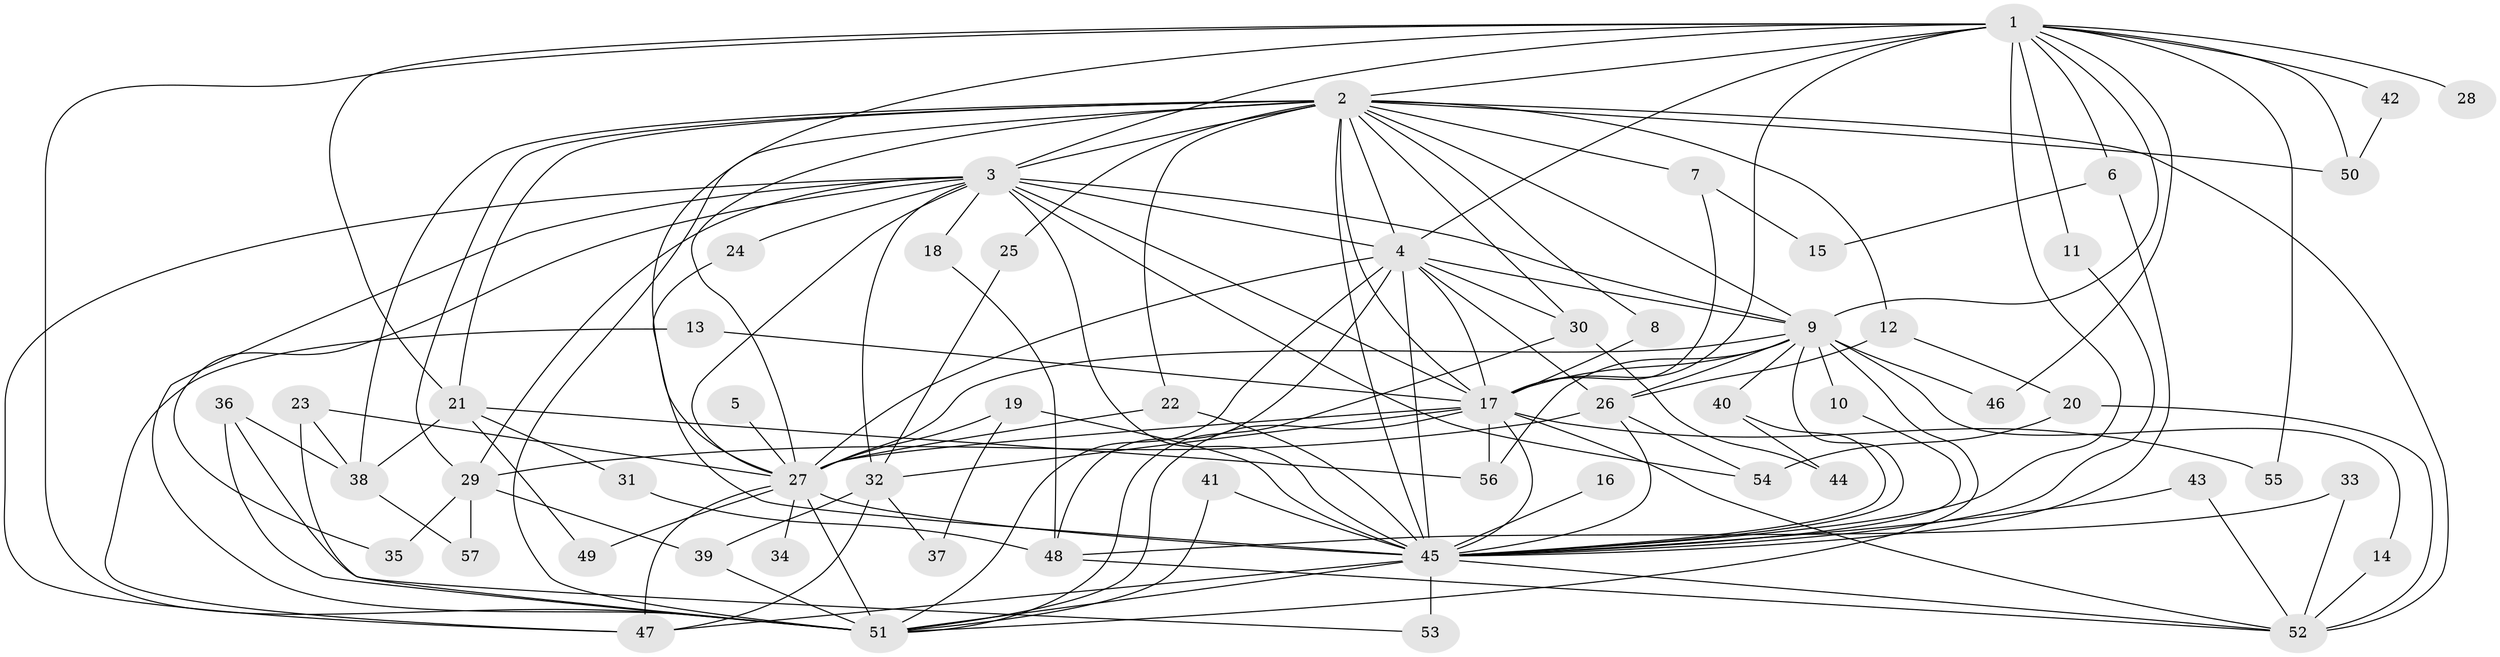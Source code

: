 // original degree distribution, {19: 0.0125, 18: 0.0375, 15: 0.025, 22: 0.0125, 26: 0.0125, 11: 0.0125, 16: 0.0125, 2: 0.5625, 3: 0.175, 5: 0.025, 8: 0.0125, 6: 0.0625, 4: 0.0375}
// Generated by graph-tools (version 1.1) at 2025/36/03/04/25 23:36:34]
// undirected, 57 vertices, 139 edges
graph export_dot {
  node [color=gray90,style=filled];
  1;
  2;
  3;
  4;
  5;
  6;
  7;
  8;
  9;
  10;
  11;
  12;
  13;
  14;
  15;
  16;
  17;
  18;
  19;
  20;
  21;
  22;
  23;
  24;
  25;
  26;
  27;
  28;
  29;
  30;
  31;
  32;
  33;
  34;
  35;
  36;
  37;
  38;
  39;
  40;
  41;
  42;
  43;
  44;
  45;
  46;
  47;
  48;
  49;
  50;
  51;
  52;
  53;
  54;
  55;
  56;
  57;
  1 -- 2 [weight=1.0];
  1 -- 3 [weight=1.0];
  1 -- 4 [weight=2.0];
  1 -- 6 [weight=1.0];
  1 -- 9 [weight=1.0];
  1 -- 11 [weight=1.0];
  1 -- 17 [weight=1.0];
  1 -- 21 [weight=1.0];
  1 -- 27 [weight=1.0];
  1 -- 28 [weight=1.0];
  1 -- 42 [weight=1.0];
  1 -- 45 [weight=1.0];
  1 -- 46 [weight=1.0];
  1 -- 50 [weight=1.0];
  1 -- 51 [weight=1.0];
  1 -- 55 [weight=1.0];
  2 -- 3 [weight=1.0];
  2 -- 4 [weight=2.0];
  2 -- 7 [weight=1.0];
  2 -- 8 [weight=1.0];
  2 -- 9 [weight=1.0];
  2 -- 12 [weight=1.0];
  2 -- 17 [weight=1.0];
  2 -- 21 [weight=1.0];
  2 -- 22 [weight=1.0];
  2 -- 25 [weight=1.0];
  2 -- 27 [weight=1.0];
  2 -- 29 [weight=1.0];
  2 -- 30 [weight=1.0];
  2 -- 38 [weight=1.0];
  2 -- 45 [weight=1.0];
  2 -- 50 [weight=1.0];
  2 -- 51 [weight=2.0];
  2 -- 52 [weight=1.0];
  3 -- 4 [weight=2.0];
  3 -- 9 [weight=1.0];
  3 -- 17 [weight=1.0];
  3 -- 18 [weight=1.0];
  3 -- 24 [weight=1.0];
  3 -- 27 [weight=1.0];
  3 -- 29 [weight=1.0];
  3 -- 32 [weight=1.0];
  3 -- 35 [weight=1.0];
  3 -- 45 [weight=1.0];
  3 -- 47 [weight=1.0];
  3 -- 51 [weight=1.0];
  3 -- 54 [weight=1.0];
  4 -- 9 [weight=3.0];
  4 -- 17 [weight=3.0];
  4 -- 26 [weight=1.0];
  4 -- 27 [weight=3.0];
  4 -- 30 [weight=1.0];
  4 -- 45 [weight=3.0];
  4 -- 48 [weight=2.0];
  4 -- 51 [weight=2.0];
  5 -- 27 [weight=1.0];
  6 -- 15 [weight=1.0];
  6 -- 45 [weight=1.0];
  7 -- 15 [weight=1.0];
  7 -- 17 [weight=1.0];
  8 -- 17 [weight=1.0];
  9 -- 10 [weight=2.0];
  9 -- 14 [weight=1.0];
  9 -- 17 [weight=1.0];
  9 -- 26 [weight=1.0];
  9 -- 27 [weight=1.0];
  9 -- 40 [weight=2.0];
  9 -- 45 [weight=1.0];
  9 -- 46 [weight=1.0];
  9 -- 51 [weight=1.0];
  9 -- 56 [weight=1.0];
  10 -- 45 [weight=1.0];
  11 -- 45 [weight=1.0];
  12 -- 20 [weight=1.0];
  12 -- 26 [weight=1.0];
  13 -- 17 [weight=1.0];
  13 -- 47 [weight=1.0];
  14 -- 52 [weight=1.0];
  16 -- 45 [weight=1.0];
  17 -- 27 [weight=1.0];
  17 -- 32 [weight=1.0];
  17 -- 45 [weight=1.0];
  17 -- 51 [weight=1.0];
  17 -- 52 [weight=1.0];
  17 -- 55 [weight=2.0];
  17 -- 56 [weight=1.0];
  18 -- 48 [weight=1.0];
  19 -- 27 [weight=1.0];
  19 -- 37 [weight=1.0];
  19 -- 45 [weight=1.0];
  20 -- 52 [weight=1.0];
  20 -- 54 [weight=1.0];
  21 -- 31 [weight=1.0];
  21 -- 38 [weight=1.0];
  21 -- 49 [weight=1.0];
  21 -- 56 [weight=1.0];
  22 -- 27 [weight=1.0];
  22 -- 45 [weight=1.0];
  23 -- 27 [weight=1.0];
  23 -- 38 [weight=1.0];
  23 -- 51 [weight=1.0];
  24 -- 45 [weight=1.0];
  25 -- 32 [weight=1.0];
  26 -- 29 [weight=1.0];
  26 -- 45 [weight=1.0];
  26 -- 54 [weight=1.0];
  27 -- 34 [weight=1.0];
  27 -- 45 [weight=1.0];
  27 -- 47 [weight=1.0];
  27 -- 49 [weight=1.0];
  27 -- 51 [weight=1.0];
  29 -- 35 [weight=1.0];
  29 -- 39 [weight=1.0];
  29 -- 57 [weight=1.0];
  30 -- 44 [weight=1.0];
  30 -- 51 [weight=1.0];
  31 -- 48 [weight=1.0];
  32 -- 37 [weight=1.0];
  32 -- 39 [weight=1.0];
  32 -- 47 [weight=1.0];
  33 -- 48 [weight=1.0];
  33 -- 52 [weight=1.0];
  36 -- 38 [weight=1.0];
  36 -- 51 [weight=1.0];
  36 -- 53 [weight=1.0];
  38 -- 57 [weight=1.0];
  39 -- 51 [weight=1.0];
  40 -- 44 [weight=1.0];
  40 -- 45 [weight=1.0];
  41 -- 45 [weight=1.0];
  41 -- 51 [weight=1.0];
  42 -- 50 [weight=1.0];
  43 -- 45 [weight=1.0];
  43 -- 52 [weight=1.0];
  45 -- 47 [weight=1.0];
  45 -- 51 [weight=1.0];
  45 -- 52 [weight=1.0];
  45 -- 53 [weight=2.0];
  48 -- 52 [weight=1.0];
}
